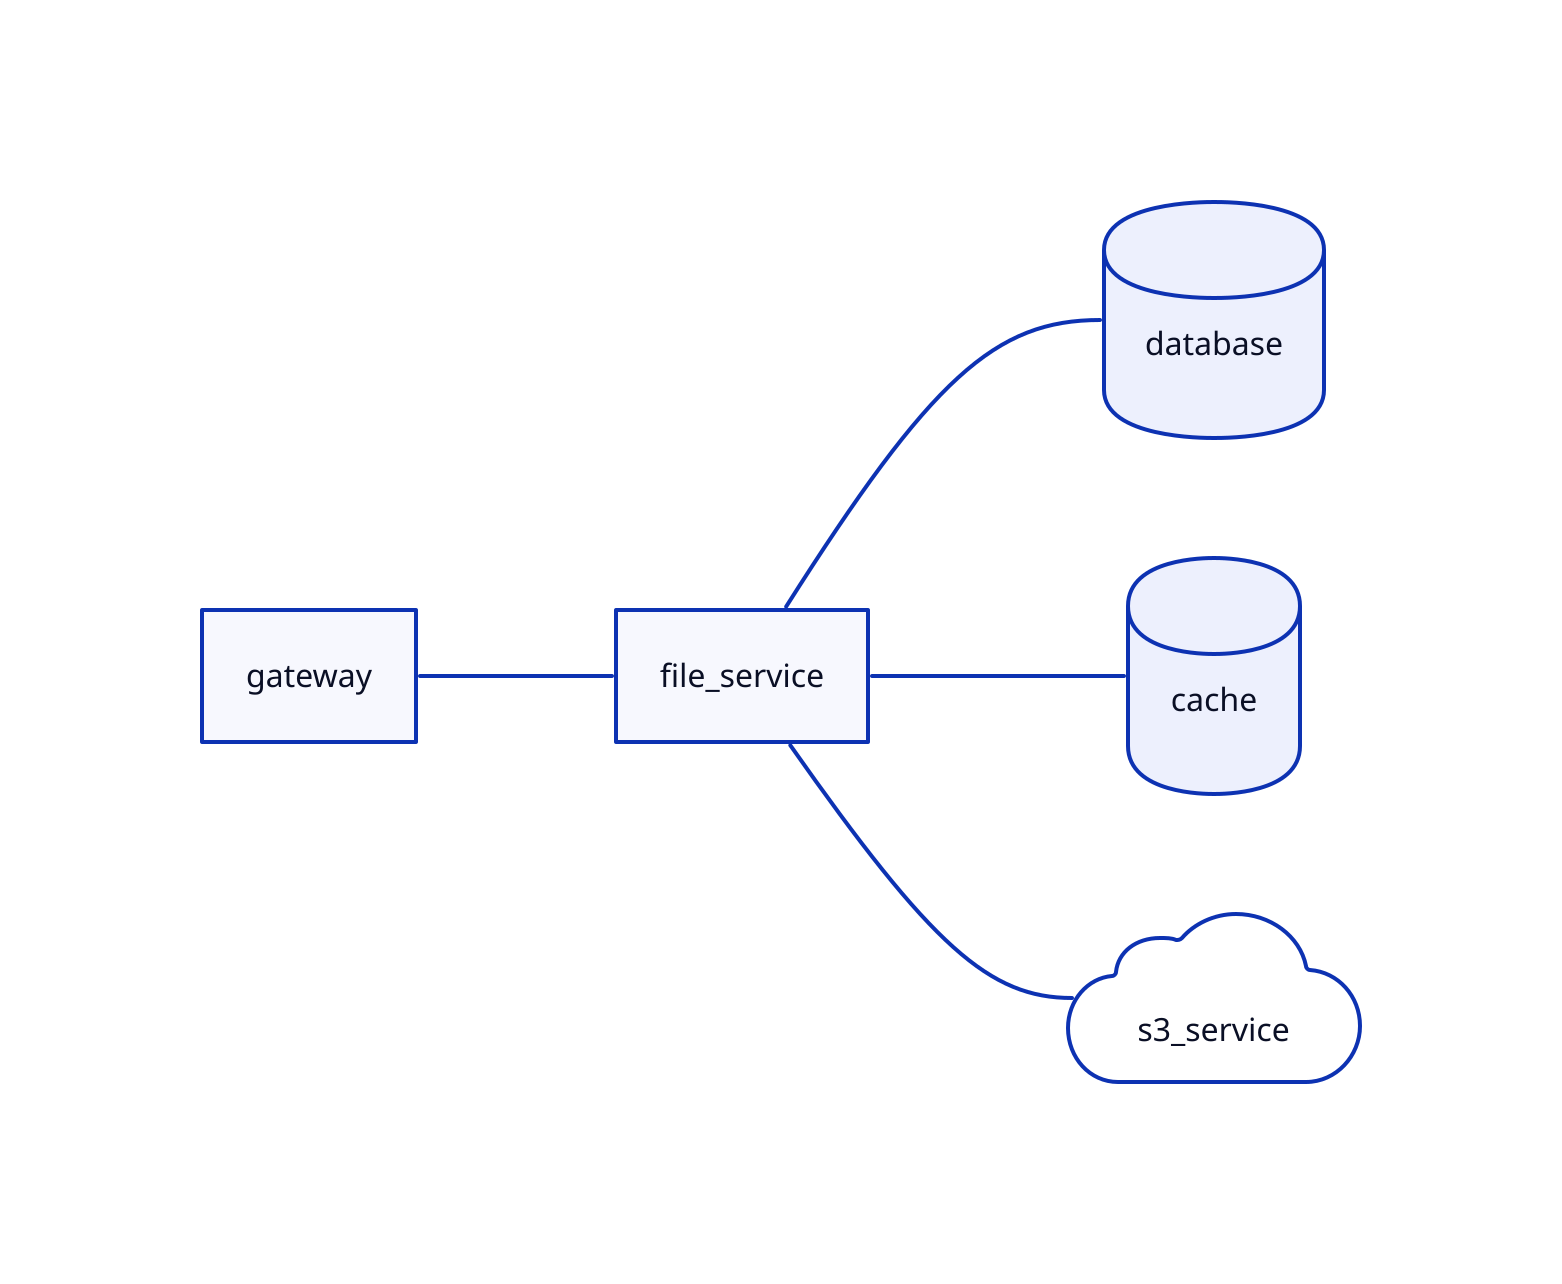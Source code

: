 direction: right

gateway

file_service

database: {
  shape: cylinder
}

cache: {
  shape: cylinder
}

s3_service: {
  shape: cloud
}

gateway -- file_service

file_service -- database
file_service -- cache
file_service -- s3_service
